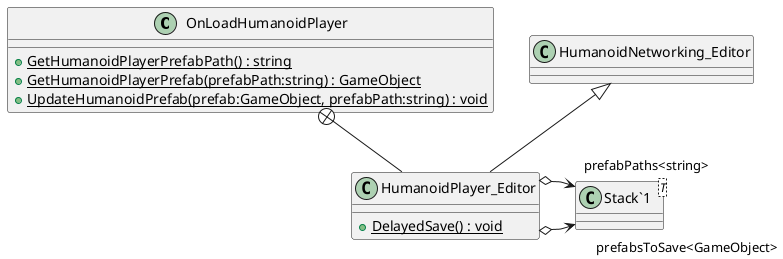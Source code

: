 @startuml
class OnLoadHumanoidPlayer {
    + {static} GetHumanoidPlayerPrefabPath() : string
    + {static} GetHumanoidPlayerPrefab(prefabPath:string) : GameObject
    + {static} UpdateHumanoidPrefab(prefab:GameObject, prefabPath:string) : void
}
class HumanoidPlayer_Editor {
    + {static} DelayedSave() : void
}
class "Stack`1"<T> {
}
OnLoadHumanoidPlayer +-- HumanoidPlayer_Editor
HumanoidNetworking_Editor <|-- HumanoidPlayer_Editor
HumanoidPlayer_Editor o-> "prefabsToSave<GameObject>" "Stack`1"
HumanoidPlayer_Editor o-> "prefabPaths<string>" "Stack`1"
@enduml
